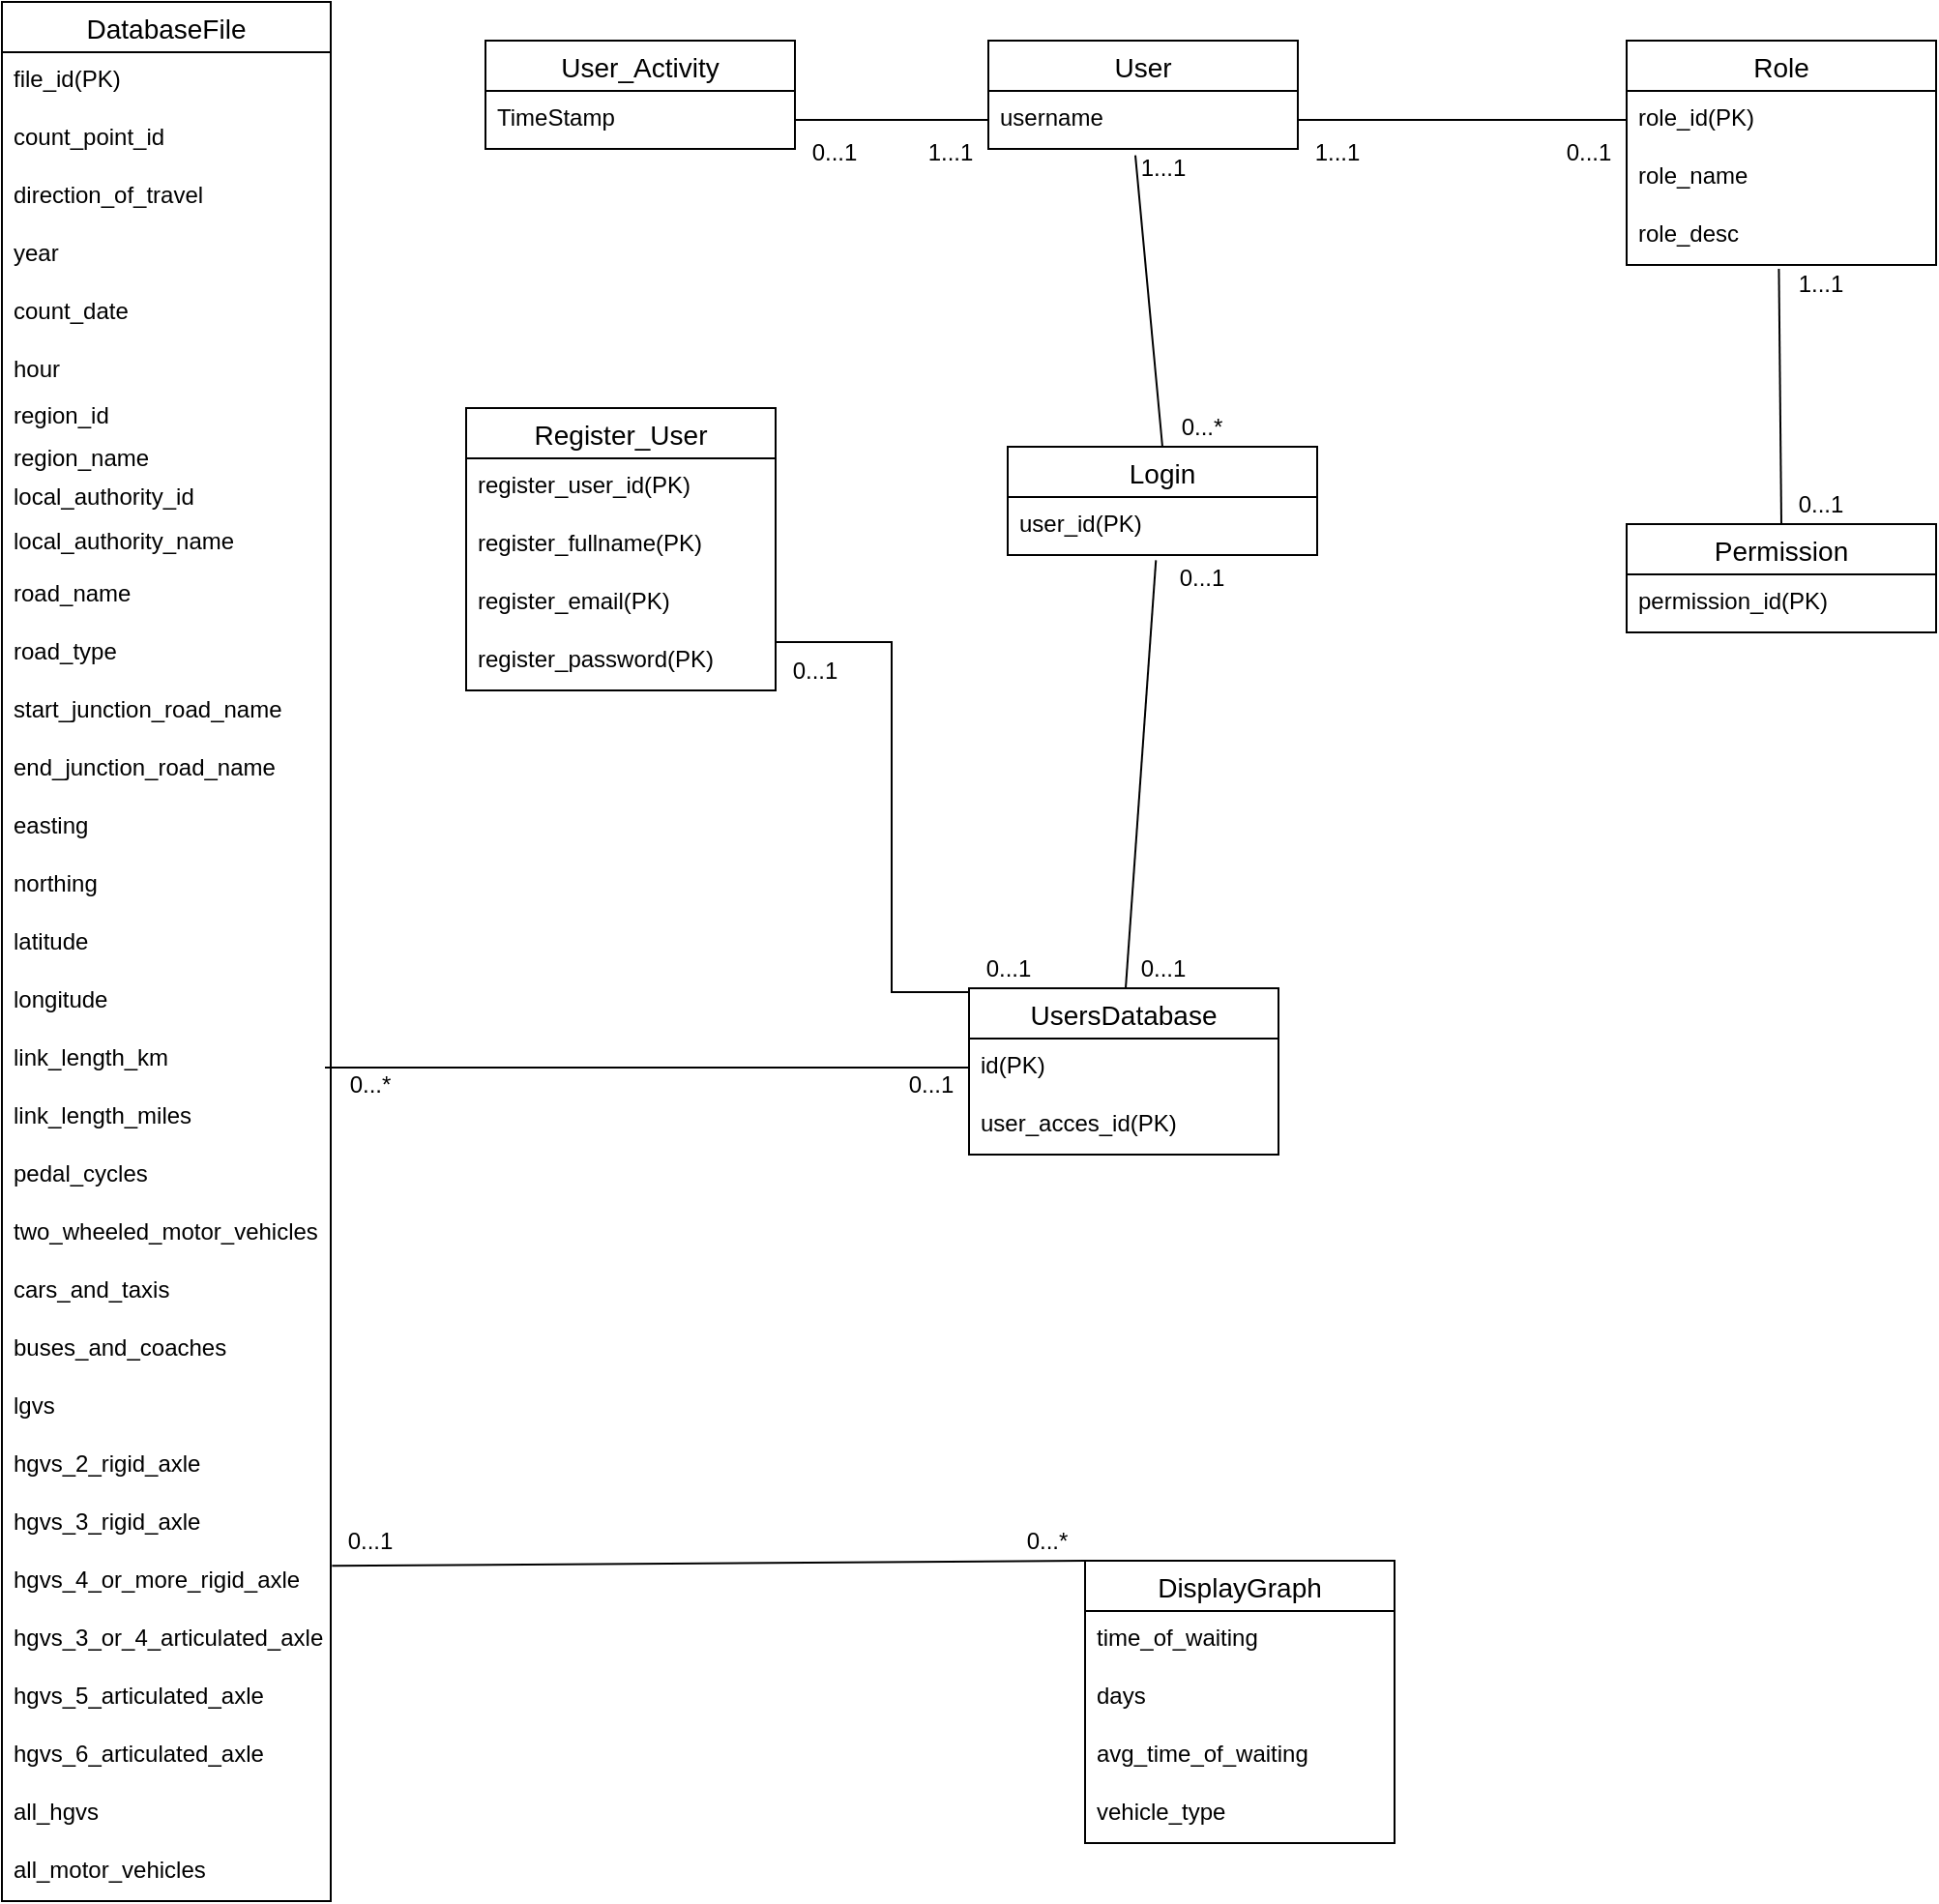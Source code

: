 <mxfile version="14.1.8" type="device"><diagram id="Ic_1RYr6l0FqpMgFRqPN" name="Page-1"><mxGraphModel dx="768" dy="491" grid="1" gridSize="10" guides="1" tooltips="1" connect="1" arrows="1" fold="1" page="1" pageScale="1" pageWidth="850" pageHeight="1100" math="0" shadow="0"><root><mxCell id="0"/><mxCell id="1" parent="0"/><mxCell id="Ce32TPBTpJ6HhFagR8wx-1" value="Login" style="swimlane;fontStyle=0;childLayout=stackLayout;horizontal=1;startSize=26;horizontalStack=0;resizeParent=1;resizeParentMax=0;resizeLast=0;collapsible=1;marginBottom=0;align=center;fontSize=14;spacingBottom=0;" parent="1" vertex="1"><mxGeometry x="600" y="260" width="160" height="56" as="geometry"/></mxCell><mxCell id="G6Sp4pTY3hoFrAAvyuUo-27" value="user_id(PK)" style="text;strokeColor=none;fillColor=none;spacingLeft=4;spacingRight=4;overflow=hidden;rotatable=0;points=[[0,0.5],[1,0.5]];portConstraint=eastwest;fontSize=12;" parent="Ce32TPBTpJ6HhFagR8wx-1" vertex="1"><mxGeometry y="26" width="160" height="30" as="geometry"/></mxCell><mxCell id="Ce32TPBTpJ6HhFagR8wx-5" value="Register_User" style="swimlane;fontStyle=0;childLayout=stackLayout;horizontal=1;startSize=26;horizontalStack=0;resizeParent=1;resizeParentMax=0;resizeLast=0;collapsible=1;marginBottom=0;align=center;fontSize=14;" parent="1" vertex="1"><mxGeometry x="320" y="240" width="160" height="146" as="geometry"/></mxCell><mxCell id="Ce32TPBTpJ6HhFagR8wx-6" value="register_user_id(PK)" style="text;strokeColor=none;fillColor=none;spacingLeft=4;spacingRight=4;overflow=hidden;rotatable=0;points=[[0,0.5],[1,0.5]];portConstraint=eastwest;fontSize=12;" parent="Ce32TPBTpJ6HhFagR8wx-5" vertex="1"><mxGeometry y="26" width="160" height="30" as="geometry"/></mxCell><mxCell id="Ce32TPBTpJ6HhFagR8wx-7" value="register_fullname(PK)" style="text;strokeColor=none;fillColor=none;spacingLeft=4;spacingRight=4;overflow=hidden;rotatable=0;points=[[0,0.5],[1,0.5]];portConstraint=eastwest;fontSize=12;" parent="Ce32TPBTpJ6HhFagR8wx-5" vertex="1"><mxGeometry y="56" width="160" height="30" as="geometry"/></mxCell><mxCell id="Ce32TPBTpJ6HhFagR8wx-8" value="register_email(PK)" style="text;strokeColor=none;fillColor=none;spacingLeft=4;spacingRight=4;overflow=hidden;rotatable=0;points=[[0,0.5],[1,0.5]];portConstraint=eastwest;fontSize=12;" parent="Ce32TPBTpJ6HhFagR8wx-5" vertex="1"><mxGeometry y="86" width="160" height="30" as="geometry"/></mxCell><mxCell id="Ce32TPBTpJ6HhFagR8wx-17" value="register_password(PK)" style="text;strokeColor=none;fillColor=none;spacingLeft=4;spacingRight=4;overflow=hidden;rotatable=0;points=[[0,0.5],[1,0.5]];portConstraint=eastwest;fontSize=12;" parent="Ce32TPBTpJ6HhFagR8wx-5" vertex="1"><mxGeometry y="116" width="160" height="30" as="geometry"/></mxCell><mxCell id="Ce32TPBTpJ6HhFagR8wx-9" value="User_Activity" style="swimlane;fontStyle=0;childLayout=stackLayout;horizontal=1;startSize=26;horizontalStack=0;resizeParent=1;resizeParentMax=0;resizeLast=0;collapsible=1;marginBottom=0;align=center;fontSize=14;" parent="1" vertex="1"><mxGeometry x="330" y="50" width="160" height="56" as="geometry"/></mxCell><mxCell id="Ce32TPBTpJ6HhFagR8wx-12" value="TimeStamp" style="text;strokeColor=none;fillColor=none;spacingLeft=4;spacingRight=4;overflow=hidden;rotatable=0;points=[[0,0.5],[1,0.5]];portConstraint=eastwest;fontSize=12;" parent="Ce32TPBTpJ6HhFagR8wx-9" vertex="1"><mxGeometry y="26" width="160" height="30" as="geometry"/></mxCell><mxCell id="Ce32TPBTpJ6HhFagR8wx-21" value="Role" style="swimlane;fontStyle=0;childLayout=stackLayout;horizontal=1;startSize=26;horizontalStack=0;resizeParent=1;resizeParentMax=0;resizeLast=0;collapsible=1;marginBottom=0;align=center;fontSize=14;" parent="1" vertex="1"><mxGeometry x="920" y="50" width="160" height="116" as="geometry"/></mxCell><mxCell id="D2Ij-G6XGMNZDfvsbiPC-5" value="role_id(PK)" style="text;strokeColor=none;fillColor=none;spacingLeft=4;spacingRight=4;overflow=hidden;rotatable=0;points=[[0,0.5],[1,0.5]];portConstraint=eastwest;fontSize=12;" parent="Ce32TPBTpJ6HhFagR8wx-21" vertex="1"><mxGeometry y="26" width="160" height="30" as="geometry"/></mxCell><mxCell id="D2Ij-G6XGMNZDfvsbiPC-6" value="role_name" style="text;strokeColor=none;fillColor=none;spacingLeft=4;spacingRight=4;overflow=hidden;rotatable=0;points=[[0,0.5],[1,0.5]];portConstraint=eastwest;fontSize=12;" parent="Ce32TPBTpJ6HhFagR8wx-21" vertex="1"><mxGeometry y="56" width="160" height="30" as="geometry"/></mxCell><mxCell id="D2Ij-G6XGMNZDfvsbiPC-7" value="role_desc" style="text;strokeColor=none;fillColor=none;spacingLeft=4;spacingRight=4;overflow=hidden;rotatable=0;points=[[0,0.5],[1,0.5]];portConstraint=eastwest;fontSize=12;" parent="Ce32TPBTpJ6HhFagR8wx-21" vertex="1"><mxGeometry y="86" width="160" height="30" as="geometry"/></mxCell><mxCell id="Ce32TPBTpJ6HhFagR8wx-26" value="DatabaseFile" style="swimlane;fontStyle=0;childLayout=stackLayout;horizontal=1;startSize=26;horizontalStack=0;resizeParent=1;resizeParentMax=0;resizeLast=0;collapsible=1;marginBottom=0;align=center;fontSize=14;" parent="1" vertex="1"><mxGeometry x="80" y="30" width="170" height="982" as="geometry"/></mxCell><mxCell id="G6Sp4pTY3hoFrAAvyuUo-28" value="file_id(PK)" style="text;strokeColor=none;fillColor=none;spacingLeft=4;spacingRight=4;overflow=hidden;rotatable=0;points=[[0,0.5],[1,0.5]];portConstraint=eastwest;fontSize=12;" parent="Ce32TPBTpJ6HhFagR8wx-26" vertex="1"><mxGeometry y="26" width="170" height="30" as="geometry"/></mxCell><mxCell id="Ce32TPBTpJ6HhFagR8wx-27" value="count_point_id" style="text;strokeColor=none;fillColor=none;spacingLeft=4;spacingRight=4;overflow=hidden;rotatable=0;points=[[0,0.5],[1,0.5]];portConstraint=eastwest;fontSize=12;" parent="Ce32TPBTpJ6HhFagR8wx-26" vertex="1"><mxGeometry y="56" width="170" height="30" as="geometry"/></mxCell><mxCell id="Ce32TPBTpJ6HhFagR8wx-28" value="direction_of_travel" style="text;strokeColor=none;fillColor=none;spacingLeft=4;spacingRight=4;overflow=hidden;rotatable=0;points=[[0,0.5],[1,0.5]];portConstraint=eastwest;fontSize=12;" parent="Ce32TPBTpJ6HhFagR8wx-26" vertex="1"><mxGeometry y="86" width="170" height="30" as="geometry"/></mxCell><mxCell id="Ce32TPBTpJ6HhFagR8wx-29" value="year" style="text;strokeColor=none;fillColor=none;spacingLeft=4;spacingRight=4;overflow=hidden;rotatable=0;points=[[0,0.5],[1,0.5]];portConstraint=eastwest;fontSize=12;" parent="Ce32TPBTpJ6HhFagR8wx-26" vertex="1"><mxGeometry y="116" width="170" height="30" as="geometry"/></mxCell><mxCell id="Ce32TPBTpJ6HhFagR8wx-30" value="count_date" style="text;strokeColor=none;fillColor=none;spacingLeft=4;spacingRight=4;overflow=hidden;rotatable=0;points=[[0,0.5],[1,0.5]];portConstraint=eastwest;fontSize=12;" parent="Ce32TPBTpJ6HhFagR8wx-26" vertex="1"><mxGeometry y="146" width="170" height="30" as="geometry"/></mxCell><mxCell id="hFz1o8nUOOqxqC-DDDn1-3" value="hour" style="text;html=1;align=left;verticalAlign=top;resizable=0;points=[];autosize=1;spacingLeft=4;" parent="Ce32TPBTpJ6HhFagR8wx-26" vertex="1"><mxGeometry y="176" width="170" height="20" as="geometry"/></mxCell><mxCell id="hFz1o8nUOOqxqC-DDDn1-4" value="region_id" style="text;html=1;align=left;verticalAlign=middle;resizable=0;points=[];autosize=1;spacingLeft=4;spacingTop=6;" parent="Ce32TPBTpJ6HhFagR8wx-26" vertex="1"><mxGeometry y="196" width="170" height="30" as="geometry"/></mxCell><mxCell id="hFz1o8nUOOqxqC-DDDn1-5" value="region_name" style="text;html=1;align=left;verticalAlign=middle;resizable=0;points=[];autosize=1;spacingLeft=4;" parent="Ce32TPBTpJ6HhFagR8wx-26" vertex="1"><mxGeometry y="226" width="170" height="20" as="geometry"/></mxCell><mxCell id="hFz1o8nUOOqxqC-DDDn1-6" value="local_authority_id" style="text;html=1;align=left;verticalAlign=middle;resizable=0;points=[];autosize=1;spacingLeft=4;spacingBottom=0;spacingTop=0;" parent="Ce32TPBTpJ6HhFagR8wx-26" vertex="1"><mxGeometry y="246" width="170" height="20" as="geometry"/></mxCell><mxCell id="hFz1o8nUOOqxqC-DDDn1-7" value="local_authority_name" style="text;html=1;spacingLeft=4;whiteSpace=wrap;spacingTop=0;verticalAlign=middle;" parent="Ce32TPBTpJ6HhFagR8wx-26" vertex="1"><mxGeometry y="266" width="170" height="26" as="geometry"/></mxCell><mxCell id="hFz1o8nUOOqxqC-DDDn1-8" value="road_name" style="text;whiteSpace=wrap;html=1;spacingLeft=4;" parent="Ce32TPBTpJ6HhFagR8wx-26" vertex="1"><mxGeometry y="292" width="170" height="30" as="geometry"/></mxCell><mxCell id="hFz1o8nUOOqxqC-DDDn1-9" value="road_type" style="text;whiteSpace=wrap;html=1;spacingLeft=4;" parent="Ce32TPBTpJ6HhFagR8wx-26" vertex="1"><mxGeometry y="322" width="170" height="30" as="geometry"/></mxCell><mxCell id="hFz1o8nUOOqxqC-DDDn1-10" value="start_junction_road_name" style="text;whiteSpace=wrap;html=1;spacingLeft=4;" parent="Ce32TPBTpJ6HhFagR8wx-26" vertex="1"><mxGeometry y="352" width="170" height="30" as="geometry"/></mxCell><mxCell id="hFz1o8nUOOqxqC-DDDn1-11" value="end_junction_road_name" style="text;whiteSpace=wrap;html=1;spacingLeft=4;" parent="Ce32TPBTpJ6HhFagR8wx-26" vertex="1"><mxGeometry y="382" width="170" height="30" as="geometry"/></mxCell><mxCell id="hFz1o8nUOOqxqC-DDDn1-12" value="easting" style="text;whiteSpace=wrap;html=1;spacingLeft=4;" parent="Ce32TPBTpJ6HhFagR8wx-26" vertex="1"><mxGeometry y="412" width="170" height="30" as="geometry"/></mxCell><mxCell id="hFz1o8nUOOqxqC-DDDn1-13" value="northing" style="text;whiteSpace=wrap;html=1;spacingLeft=4;" parent="Ce32TPBTpJ6HhFagR8wx-26" vertex="1"><mxGeometry y="442" width="170" height="30" as="geometry"/></mxCell><mxCell id="hFz1o8nUOOqxqC-DDDn1-14" value="latitude" style="text;whiteSpace=wrap;html=1;spacingLeft=4;" parent="Ce32TPBTpJ6HhFagR8wx-26" vertex="1"><mxGeometry y="472" width="170" height="30" as="geometry"/></mxCell><mxCell id="hFz1o8nUOOqxqC-DDDn1-34" value="longitude" style="text;whiteSpace=wrap;html=1;spacingLeft=4;" parent="Ce32TPBTpJ6HhFagR8wx-26" vertex="1"><mxGeometry y="502" width="170" height="30" as="geometry"/></mxCell><mxCell id="hFz1o8nUOOqxqC-DDDn1-35" value="link_length_km" style="text;whiteSpace=wrap;html=1;spacingLeft=4;" parent="Ce32TPBTpJ6HhFagR8wx-26" vertex="1"><mxGeometry y="532" width="170" height="30" as="geometry"/></mxCell><mxCell id="hFz1o8nUOOqxqC-DDDn1-36" value="link_length_miles" style="text;whiteSpace=wrap;html=1;spacingLeft=4;" parent="Ce32TPBTpJ6HhFagR8wx-26" vertex="1"><mxGeometry y="562" width="170" height="30" as="geometry"/></mxCell><mxCell id="hFz1o8nUOOqxqC-DDDn1-37" value="pedal_cycles" style="text;whiteSpace=wrap;html=1;spacingLeft=4;" parent="Ce32TPBTpJ6HhFagR8wx-26" vertex="1"><mxGeometry y="592" width="170" height="30" as="geometry"/></mxCell><mxCell id="hFz1o8nUOOqxqC-DDDn1-38" value="two_wheeled_motor_vehicles" style="text;whiteSpace=wrap;html=1;spacingLeft=4;" parent="Ce32TPBTpJ6HhFagR8wx-26" vertex="1"><mxGeometry y="622" width="170" height="30" as="geometry"/></mxCell><mxCell id="hFz1o8nUOOqxqC-DDDn1-39" value="cars_and_taxis" style="text;whiteSpace=wrap;html=1;spacingLeft=4;" parent="Ce32TPBTpJ6HhFagR8wx-26" vertex="1"><mxGeometry y="652" width="170" height="30" as="geometry"/></mxCell><mxCell id="hFz1o8nUOOqxqC-DDDn1-40" value="buses_and_coaches" style="text;whiteSpace=wrap;html=1;spacingLeft=4;" parent="Ce32TPBTpJ6HhFagR8wx-26" vertex="1"><mxGeometry y="682" width="170" height="30" as="geometry"/></mxCell><mxCell id="hFz1o8nUOOqxqC-DDDn1-41" value="lgvs" style="text;whiteSpace=wrap;html=1;spacingLeft=4;" parent="Ce32TPBTpJ6HhFagR8wx-26" vertex="1"><mxGeometry y="712" width="170" height="30" as="geometry"/></mxCell><mxCell id="hFz1o8nUOOqxqC-DDDn1-69" value="hgvs_2_rigid_axle" style="text;whiteSpace=wrap;html=1;spacingLeft=4;" parent="Ce32TPBTpJ6HhFagR8wx-26" vertex="1"><mxGeometry y="742" width="170" height="30" as="geometry"/></mxCell><mxCell id="hFz1o8nUOOqxqC-DDDn1-71" value="hgvs_3_rigid_axle" style="text;whiteSpace=wrap;html=1;spacingLeft=4;" parent="Ce32TPBTpJ6HhFagR8wx-26" vertex="1"><mxGeometry y="772" width="170" height="30" as="geometry"/></mxCell><mxCell id="hFz1o8nUOOqxqC-DDDn1-72" value="hgvs_4_or_more_rigid_axle" style="text;whiteSpace=wrap;html=1;spacingLeft=4;" parent="Ce32TPBTpJ6HhFagR8wx-26" vertex="1"><mxGeometry y="802" width="170" height="30" as="geometry"/></mxCell><mxCell id="hFz1o8nUOOqxqC-DDDn1-73" value="hgvs_3_or_4_articulated_axle" style="text;whiteSpace=wrap;html=1;spacingLeft=4;" parent="Ce32TPBTpJ6HhFagR8wx-26" vertex="1"><mxGeometry y="832" width="170" height="30" as="geometry"/></mxCell><mxCell id="hFz1o8nUOOqxqC-DDDn1-74" value="hgvs_5_articulated_axle" style="text;whiteSpace=wrap;html=1;spacingLeft=4;" parent="Ce32TPBTpJ6HhFagR8wx-26" vertex="1"><mxGeometry y="862" width="170" height="30" as="geometry"/></mxCell><mxCell id="hFz1o8nUOOqxqC-DDDn1-75" value="hgvs_6_articulated_axle" style="text;whiteSpace=wrap;html=1;spacingLeft=4;" parent="Ce32TPBTpJ6HhFagR8wx-26" vertex="1"><mxGeometry y="892" width="170" height="30" as="geometry"/></mxCell><mxCell id="hFz1o8nUOOqxqC-DDDn1-76" value="all_hgvs" style="text;whiteSpace=wrap;html=1;spacingLeft=4;" parent="Ce32TPBTpJ6HhFagR8wx-26" vertex="1"><mxGeometry y="922" width="170" height="30" as="geometry"/></mxCell><mxCell id="hFz1o8nUOOqxqC-DDDn1-77" value="all_motor_vehicles" style="text;whiteSpace=wrap;html=1;spacingLeft=4;" parent="Ce32TPBTpJ6HhFagR8wx-26" vertex="1"><mxGeometry y="952" width="170" height="30" as="geometry"/></mxCell><mxCell id="Ce32TPBTpJ6HhFagR8wx-31" value="User" style="swimlane;fontStyle=0;childLayout=stackLayout;horizontal=1;startSize=26;horizontalStack=0;resizeParent=1;resizeParentMax=0;resizeLast=0;collapsible=1;marginBottom=0;align=center;fontSize=14;" parent="1" vertex="1"><mxGeometry x="590" y="50" width="160" height="56" as="geometry"/></mxCell><mxCell id="Ce32TPBTpJ6HhFagR8wx-33" value="username" style="text;strokeColor=none;fillColor=none;spacingLeft=4;spacingRight=4;overflow=hidden;rotatable=0;points=[[0,0.5],[1,0.5]];portConstraint=eastwest;fontSize=12;" parent="Ce32TPBTpJ6HhFagR8wx-31" vertex="1"><mxGeometry y="26" width="160" height="30" as="geometry"/></mxCell><mxCell id="Ce32TPBTpJ6HhFagR8wx-35" value="DisplayGraph" style="swimlane;fontStyle=0;childLayout=stackLayout;horizontal=1;startSize=26;horizontalStack=0;resizeParent=1;resizeParentMax=0;resizeLast=0;collapsible=1;marginBottom=0;align=center;fontSize=14;" parent="1" vertex="1"><mxGeometry x="640" y="836" width="160" height="146" as="geometry"/></mxCell><mxCell id="Ce32TPBTpJ6HhFagR8wx-37" value="time_of_waiting" style="text;strokeColor=none;fillColor=none;spacingLeft=4;spacingRight=4;overflow=hidden;rotatable=0;points=[[0,0.5],[1,0.5]];portConstraint=eastwest;fontSize=12;" parent="Ce32TPBTpJ6HhFagR8wx-35" vertex="1"><mxGeometry y="26" width="160" height="30" as="geometry"/></mxCell><mxCell id="Ce32TPBTpJ6HhFagR8wx-38" value="days" style="text;strokeColor=none;fillColor=none;spacingLeft=4;spacingRight=4;overflow=hidden;rotatable=0;points=[[0,0.5],[1,0.5]];portConstraint=eastwest;fontSize=12;" parent="Ce32TPBTpJ6HhFagR8wx-35" vertex="1"><mxGeometry y="56" width="160" height="30" as="geometry"/></mxCell><mxCell id="TY-kEL_d0d-l3FG9Hrfb-3" value="avg_time_of_waiting" style="text;strokeColor=none;fillColor=none;spacingLeft=4;spacingRight=4;overflow=hidden;rotatable=0;points=[[0,0.5],[1,0.5]];portConstraint=eastwest;fontSize=12;" parent="Ce32TPBTpJ6HhFagR8wx-35" vertex="1"><mxGeometry y="86" width="160" height="30" as="geometry"/></mxCell><mxCell id="TY-kEL_d0d-l3FG9Hrfb-4" value="vehicle_type" style="text;strokeColor=none;fillColor=none;spacingLeft=4;spacingRight=4;overflow=hidden;rotatable=0;points=[[0,0.5],[1,0.5]];portConstraint=eastwest;fontSize=12;" parent="Ce32TPBTpJ6HhFagR8wx-35" vertex="1"><mxGeometry y="116" width="160" height="30" as="geometry"/></mxCell><mxCell id="Ce32TPBTpJ6HhFagR8wx-39" value="UsersDatabase" style="swimlane;fontStyle=0;childLayout=stackLayout;horizontal=1;startSize=26;horizontalStack=0;resizeParent=1;resizeParentMax=0;resizeLast=0;collapsible=1;marginBottom=0;align=center;fontSize=14;" parent="1" vertex="1"><mxGeometry x="580" y="540" width="160" height="86" as="geometry"/></mxCell><mxCell id="Ce32TPBTpJ6HhFagR8wx-40" value="id(PK)" style="text;strokeColor=none;fillColor=none;spacingLeft=4;spacingRight=4;overflow=hidden;rotatable=0;points=[[0,0.5],[1,0.5]];portConstraint=eastwest;fontSize=12;" parent="Ce32TPBTpJ6HhFagR8wx-39" vertex="1"><mxGeometry y="26" width="160" height="30" as="geometry"/></mxCell><mxCell id="G6Sp4pTY3hoFrAAvyuUo-33" value="user_acces_id(PK)" style="text;strokeColor=none;fillColor=none;spacingLeft=4;spacingRight=4;overflow=hidden;rotatable=0;points=[[0,0.5],[1,0.5]];portConstraint=eastwest;fontSize=12;" parent="Ce32TPBTpJ6HhFagR8wx-39" vertex="1"><mxGeometry y="56" width="160" height="30" as="geometry"/></mxCell><mxCell id="D2Ij-G6XGMNZDfvsbiPC-12" value="" style="endArrow=none;html=1;fontSize=12;exitX=1;exitY=0.5;exitDx=0;exitDy=0;rounded=0;entryX=0;entryY=0.5;entryDx=0;entryDy=0;" parent="1" source="Ce32TPBTpJ6HhFagR8wx-33" target="D2Ij-G6XGMNZDfvsbiPC-5" edge="1"><mxGeometry width="50" height="50" relative="1" as="geometry"><mxPoint x="540" y="210" as="sourcePoint"/><mxPoint x="920" y="123" as="targetPoint"/></mxGeometry></mxCell><mxCell id="D2Ij-G6XGMNZDfvsbiPC-13" value="" style="endArrow=none;html=1;fontSize=12;entryX=0.5;entryY=0;entryDx=0;entryDy=0;exitX=0.475;exitY=1.111;exitDx=0;exitDy=0;exitPerimeter=0;" parent="1" source="Ce32TPBTpJ6HhFagR8wx-33" target="Ce32TPBTpJ6HhFagR8wx-1" edge="1"><mxGeometry width="50" height="50" relative="1" as="geometry"><mxPoint x="667" y="130" as="sourcePoint"/><mxPoint x="640" y="290" as="targetPoint"/></mxGeometry></mxCell><mxCell id="D2Ij-G6XGMNZDfvsbiPC-14" value="" style="endArrow=none;html=1;fontSize=12;exitX=1;exitY=0.5;exitDx=0;exitDy=0;entryX=0;entryY=0.5;entryDx=0;entryDy=0;" parent="1" edge="1"><mxGeometry width="50" height="50" relative="1" as="geometry"><mxPoint x="490" y="91" as="sourcePoint"/><mxPoint x="590" y="91" as="targetPoint"/></mxGeometry></mxCell><mxCell id="D2Ij-G6XGMNZDfvsbiPC-15" value="" style="endArrow=none;html=1;fontSize=12;exitX=0.5;exitY=0;exitDx=0;exitDy=0;entryX=0.479;entryY=1.089;entryDx=0;entryDy=0;entryPerimeter=0;" parent="1" target="G6Sp4pTY3hoFrAAvyuUo-27" edge="1"><mxGeometry width="50" height="50" relative="1" as="geometry"><mxPoint x="661" y="540" as="sourcePoint"/><mxPoint x="667.36" y="377.32" as="targetPoint"/></mxGeometry></mxCell><mxCell id="D2Ij-G6XGMNZDfvsbiPC-16" value="" style="endArrow=none;html=1;fontSize=12;entryX=0;entryY=0.5;entryDx=0;entryDy=0;" parent="1" target="Ce32TPBTpJ6HhFagR8wx-40" edge="1"><mxGeometry width="50" height="50" relative="1" as="geometry"><mxPoint x="247" y="581" as="sourcePoint"/><mxPoint x="370" y="460" as="targetPoint"/></mxGeometry></mxCell><mxCell id="hFz1o8nUOOqxqC-DDDn1-1" value="" style="endArrow=none;html=1;entryX=0.017;entryY=1.133;entryDx=0;entryDy=0;exitX=0;exitY=0;exitDx=0;exitDy=0;entryPerimeter=0;" parent="1" source="Ce32TPBTpJ6HhFagR8wx-35" target="TY-kEL_d0d-l3FG9Hrfb-27" edge="1"><mxGeometry width="50" height="50" relative="1" as="geometry"><mxPoint x="640" y="802" as="sourcePoint"/><mxPoint x="360" y="780" as="targetPoint"/></mxGeometry></mxCell><mxCell id="wnMA6QnRZD3OtZrVL8lg-1" value="Permission" style="swimlane;fontStyle=0;childLayout=stackLayout;horizontal=1;startSize=26;horizontalStack=0;resizeParent=1;resizeParentMax=0;resizeLast=0;collapsible=1;marginBottom=0;align=center;fontSize=14;" parent="1" vertex="1"><mxGeometry x="920" y="300" width="160" height="56" as="geometry"/></mxCell><mxCell id="G6Sp4pTY3hoFrAAvyuUo-2" value="permission_id(PK)" style="text;strokeColor=none;fillColor=none;spacingLeft=4;spacingRight=4;overflow=hidden;rotatable=0;points=[[0,0.5],[1,0.5]];portConstraint=eastwest;fontSize=12;" parent="wnMA6QnRZD3OtZrVL8lg-1" vertex="1"><mxGeometry y="26" width="160" height="30" as="geometry"/></mxCell><mxCell id="TY-kEL_d0d-l3FG9Hrfb-6" value="" style="endArrow=none;html=1;fontSize=12;entryX=1;entryY=0.5;entryDx=0;entryDy=0;edgeStyle=orthogonalEdgeStyle;rounded=0;" parent="1" target="Ce32TPBTpJ6HhFagR8wx-17" edge="1"><mxGeometry width="50" height="50" relative="1" as="geometry"><mxPoint x="580" y="542" as="sourcePoint"/><mxPoint x="418" y="370" as="targetPoint"/><Array as="points"><mxPoint x="540" y="542"/><mxPoint x="540" y="361"/></Array></mxGeometry></mxCell><mxCell id="TY-kEL_d0d-l3FG9Hrfb-13" value="1...1" style="text;html=1;align=center;verticalAlign=middle;resizable=0;points=[];autosize=1;" parent="1" vertex="1"><mxGeometry x="550" y="98" width="40" height="20" as="geometry"/></mxCell><mxCell id="TY-kEL_d0d-l3FG9Hrfb-16" value="0...1" style="text;html=1;align=center;verticalAlign=middle;resizable=0;points=[];autosize=1;" parent="1" vertex="1"><mxGeometry x="880" y="98" width="40" height="20" as="geometry"/></mxCell><mxCell id="TY-kEL_d0d-l3FG9Hrfb-22" value="0...1" style="text;html=1;align=center;verticalAlign=middle;resizable=0;points=[];autosize=1;" parent="1" vertex="1"><mxGeometry x="480" y="366" width="40" height="20" as="geometry"/></mxCell><mxCell id="TY-kEL_d0d-l3FG9Hrfb-27" value="0...1" style="text;html=1;align=center;verticalAlign=middle;resizable=0;points=[];autosize=1;" parent="1" vertex="1"><mxGeometry x="250" y="816" width="40" height="20" as="geometry"/></mxCell><mxCell id="TY-kEL_d0d-l3FG9Hrfb-33" value="0...*" style="text;html=1;align=center;verticalAlign=middle;resizable=0;points=[];autosize=1;" parent="1" vertex="1"><mxGeometry x="600" y="816" width="40" height="20" as="geometry"/></mxCell><mxCell id="MmL0uoLa5EeNJafyVHNn-4" value="0...1" style="text;html=1;align=center;verticalAlign=middle;resizable=0;points=[];autosize=1;" parent="1" vertex="1"><mxGeometry x="490" y="98" width="40" height="20" as="geometry"/></mxCell><mxCell id="MmL0uoLa5EeNJafyVHNn-9" value="1...1" style="text;html=1;align=center;verticalAlign=middle;resizable=0;points=[];autosize=1;" parent="1" vertex="1"><mxGeometry x="750" y="98" width="40" height="20" as="geometry"/></mxCell><mxCell id="MmL0uoLa5EeNJafyVHNn-10" value="0...1" style="text;html=1;align=center;verticalAlign=middle;resizable=0;points=[];autosize=1;" parent="1" vertex="1"><mxGeometry x="660" y="520" width="40" height="20" as="geometry"/></mxCell><mxCell id="MmL0uoLa5EeNJafyVHNn-11" value="0...1" style="text;html=1;align=center;verticalAlign=middle;resizable=0;points=[];autosize=1;" parent="1" vertex="1"><mxGeometry x="580" y="520" width="40" height="20" as="geometry"/></mxCell><mxCell id="MmL0uoLa5EeNJafyVHNn-12" value="0...1" style="text;html=1;align=center;verticalAlign=middle;resizable=0;points=[];autosize=1;" parent="1" vertex="1"><mxGeometry x="540" y="580" width="40" height="20" as="geometry"/></mxCell><mxCell id="MmL0uoLa5EeNJafyVHNn-13" value="0...*" style="text;html=1;align=center;verticalAlign=middle;resizable=0;points=[];autosize=1;" parent="1" vertex="1"><mxGeometry x="250" y="580" width="40" height="20" as="geometry"/></mxCell><mxCell id="G6Sp4pTY3hoFrAAvyuUo-4" value="" style="endArrow=none;html=1;exitX=0.5;exitY=0;exitDx=0;exitDy=0;entryX=0.492;entryY=1.067;entryDx=0;entryDy=0;entryPerimeter=0;" parent="1" source="wnMA6QnRZD3OtZrVL8lg-1" target="D2Ij-G6XGMNZDfvsbiPC-7" edge="1"><mxGeometry width="50" height="50" relative="1" as="geometry"><mxPoint x="690" y="250" as="sourcePoint"/><mxPoint x="1003" y="228" as="targetPoint"/></mxGeometry></mxCell><mxCell id="G6Sp4pTY3hoFrAAvyuUo-10" value="0...1" style="text;html=1;align=center;verticalAlign=middle;resizable=0;points=[];autosize=1;" parent="1" vertex="1"><mxGeometry x="1000" y="280" width="40" height="20" as="geometry"/></mxCell><mxCell id="G6Sp4pTY3hoFrAAvyuUo-11" value="1...1" style="text;html=1;align=center;verticalAlign=middle;resizable=0;points=[];autosize=1;" parent="1" vertex="1"><mxGeometry x="1000" y="166" width="40" height="20" as="geometry"/></mxCell><mxCell id="G6Sp4pTY3hoFrAAvyuUo-14" value="0...1" style="text;html=1;align=center;verticalAlign=middle;resizable=0;points=[];autosize=1;" parent="1" vertex="1"><mxGeometry x="680" y="318" width="40" height="20" as="geometry"/></mxCell><mxCell id="G6Sp4pTY3hoFrAAvyuUo-15" value="0...*" style="text;html=1;align=center;verticalAlign=middle;resizable=0;points=[];autosize=1;" parent="1" vertex="1"><mxGeometry x="680" y="240" width="40" height="20" as="geometry"/></mxCell><mxCell id="G6Sp4pTY3hoFrAAvyuUo-12" value="1...1" style="text;html=1;align=center;verticalAlign=middle;resizable=0;points=[];autosize=1;" parent="1" vertex="1"><mxGeometry x="600" y="106" width="160" height="20" as="geometry"/></mxCell></root></mxGraphModel></diagram></mxfile>
